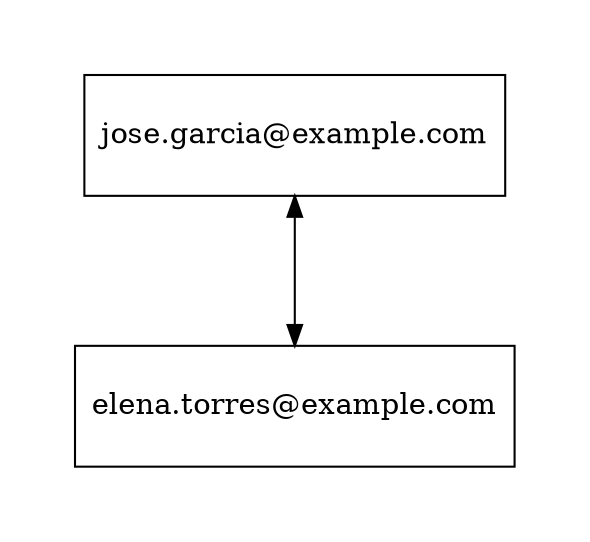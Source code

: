 digraph G {
graph [pad="0.5", nodesep="1", ranksep="1"];
node [shape=box, height=0.8];
"jose.garcia@example.com" [label="jose.garcia@example.com" style=filled fillcolor=white];
"elena.torres@example.com" [label="elena.torres@example.com" style=filled fillcolor=white];
"jose.garcia@example.com" -> "elena.torres@example.com" [dir="both"];
"elena.torres@example.com" [label="elena.torres@example.com" style=filled fillcolor=white];
"jose.garcia@example.com" [label="jose.garcia@example.com" style=filled fillcolor=white];
}
